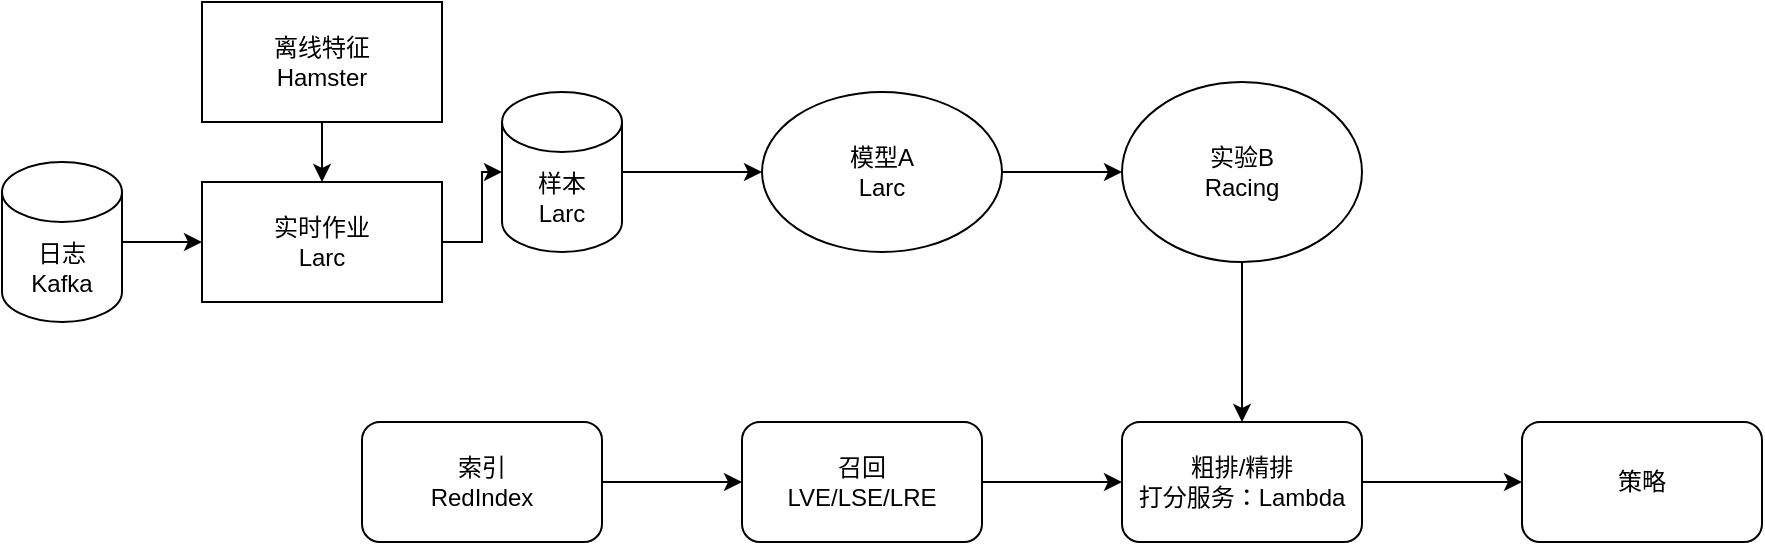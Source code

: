 <mxfile version="25.0.3">
  <diagram name="Page-1" id="4ohithZJhYFy9gZGZG-m">
    <mxGraphModel dx="1876" dy="650" grid="1" gridSize="10" guides="1" tooltips="1" connect="1" arrows="1" fold="1" page="1" pageScale="1" pageWidth="850" pageHeight="1100" math="0" shadow="0">
      <root>
        <mxCell id="0" />
        <mxCell id="1" parent="0" />
        <mxCell id="nGSwjGivShMAEDOQnhm3-12" value="" style="edgeStyle=orthogonalEdgeStyle;rounded=0;orthogonalLoop=1;jettySize=auto;html=1;" edge="1" parent="1" source="nGSwjGivShMAEDOQnhm3-5" target="nGSwjGivShMAEDOQnhm3-6">
          <mxGeometry relative="1" as="geometry" />
        </mxCell>
        <mxCell id="nGSwjGivShMAEDOQnhm3-5" value="索引&lt;div&gt;RedIndex&lt;/div&gt;" style="rounded=1;whiteSpace=wrap;html=1;" vertex="1" parent="1">
          <mxGeometry x="150" y="320" width="120" height="60" as="geometry" />
        </mxCell>
        <mxCell id="nGSwjGivShMAEDOQnhm3-13" value="" style="edgeStyle=orthogonalEdgeStyle;rounded=0;orthogonalLoop=1;jettySize=auto;html=1;" edge="1" parent="1" source="nGSwjGivShMAEDOQnhm3-6" target="nGSwjGivShMAEDOQnhm3-7">
          <mxGeometry relative="1" as="geometry" />
        </mxCell>
        <mxCell id="nGSwjGivShMAEDOQnhm3-6" value="召回&lt;div&gt;LVE/LSE/LRE&lt;/div&gt;" style="rounded=1;whiteSpace=wrap;html=1;" vertex="1" parent="1">
          <mxGeometry x="340" y="320" width="120" height="60" as="geometry" />
        </mxCell>
        <mxCell id="nGSwjGivShMAEDOQnhm3-14" value="" style="edgeStyle=orthogonalEdgeStyle;rounded=0;orthogonalLoop=1;jettySize=auto;html=1;" edge="1" parent="1" source="nGSwjGivShMAEDOQnhm3-7">
          <mxGeometry relative="1" as="geometry">
            <mxPoint x="730" y="350" as="targetPoint" />
          </mxGeometry>
        </mxCell>
        <mxCell id="nGSwjGivShMAEDOQnhm3-7" value="粗排/精排&lt;div&gt;打分服务：Lambda&lt;/div&gt;" style="rounded=1;whiteSpace=wrap;html=1;" vertex="1" parent="1">
          <mxGeometry x="530" y="320" width="120" height="60" as="geometry" />
        </mxCell>
        <mxCell id="nGSwjGivShMAEDOQnhm3-9" value="策略" style="rounded=1;whiteSpace=wrap;html=1;" vertex="1" parent="1">
          <mxGeometry x="730" y="320" width="120" height="60" as="geometry" />
        </mxCell>
        <mxCell id="nGSwjGivShMAEDOQnhm3-18" value="" style="edgeStyle=orthogonalEdgeStyle;rounded=0;orthogonalLoop=1;jettySize=auto;html=1;" edge="1" parent="1" source="nGSwjGivShMAEDOQnhm3-10" target="nGSwjGivShMAEDOQnhm3-11">
          <mxGeometry relative="1" as="geometry" />
        </mxCell>
        <mxCell id="nGSwjGivShMAEDOQnhm3-10" value="模型A&lt;div&gt;Larc&lt;/div&gt;" style="ellipse;whiteSpace=wrap;html=1;" vertex="1" parent="1">
          <mxGeometry x="350" y="155" width="120" height="80" as="geometry" />
        </mxCell>
        <mxCell id="nGSwjGivShMAEDOQnhm3-11" value="实验B&lt;div&gt;Racing&lt;/div&gt;" style="ellipse;whiteSpace=wrap;html=1;" vertex="1" parent="1">
          <mxGeometry x="530" y="150" width="120" height="90" as="geometry" />
        </mxCell>
        <mxCell id="nGSwjGivShMAEDOQnhm3-16" value="" style="endArrow=classic;html=1;rounded=0;exitX=0.5;exitY=1;exitDx=0;exitDy=0;entryX=0.5;entryY=0;entryDx=0;entryDy=0;" edge="1" parent="1" source="nGSwjGivShMAEDOQnhm3-11" target="nGSwjGivShMAEDOQnhm3-7">
          <mxGeometry width="50" height="50" relative="1" as="geometry">
            <mxPoint x="500" y="170" as="sourcePoint" />
            <mxPoint x="550" y="120" as="targetPoint" />
          </mxGeometry>
        </mxCell>
        <mxCell id="nGSwjGivShMAEDOQnhm3-21" value="" style="edgeStyle=orthogonalEdgeStyle;rounded=0;orthogonalLoop=1;jettySize=auto;html=1;" edge="1" parent="1" source="nGSwjGivShMAEDOQnhm3-20" target="nGSwjGivShMAEDOQnhm3-10">
          <mxGeometry relative="1" as="geometry" />
        </mxCell>
        <mxCell id="nGSwjGivShMAEDOQnhm3-20" value="样本&lt;div&gt;Larc&lt;/div&gt;" style="shape=cylinder3;whiteSpace=wrap;html=1;boundedLbl=1;backgroundOutline=1;size=15;" vertex="1" parent="1">
          <mxGeometry x="220" y="155" width="60" height="80" as="geometry" />
        </mxCell>
        <mxCell id="nGSwjGivShMAEDOQnhm3-26" value="" style="edgeStyle=orthogonalEdgeStyle;rounded=0;orthogonalLoop=1;jettySize=auto;html=1;" edge="1" parent="1" source="nGSwjGivShMAEDOQnhm3-23" target="nGSwjGivShMAEDOQnhm3-24">
          <mxGeometry relative="1" as="geometry" />
        </mxCell>
        <mxCell id="nGSwjGivShMAEDOQnhm3-23" value="离线特征&lt;div&gt;Hamster&lt;/div&gt;" style="rounded=0;whiteSpace=wrap;html=1;" vertex="1" parent="1">
          <mxGeometry x="70" y="110" width="120" height="60" as="geometry" />
        </mxCell>
        <mxCell id="nGSwjGivShMAEDOQnhm3-25" value="" style="edgeStyle=orthogonalEdgeStyle;rounded=0;orthogonalLoop=1;jettySize=auto;html=1;" edge="1" parent="1" source="nGSwjGivShMAEDOQnhm3-24" target="nGSwjGivShMAEDOQnhm3-20">
          <mxGeometry relative="1" as="geometry" />
        </mxCell>
        <mxCell id="nGSwjGivShMAEDOQnhm3-24" value="实时作业&lt;div&gt;Larc&lt;/div&gt;" style="rounded=0;whiteSpace=wrap;html=1;" vertex="1" parent="1">
          <mxGeometry x="70" y="200" width="120" height="60" as="geometry" />
        </mxCell>
        <mxCell id="nGSwjGivShMAEDOQnhm3-28" value="" style="edgeStyle=orthogonalEdgeStyle;rounded=0;orthogonalLoop=1;jettySize=auto;html=1;" edge="1" parent="1" source="nGSwjGivShMAEDOQnhm3-27" target="nGSwjGivShMAEDOQnhm3-24">
          <mxGeometry relative="1" as="geometry" />
        </mxCell>
        <mxCell id="nGSwjGivShMAEDOQnhm3-27" value="日志&lt;div&gt;Kafka&lt;/div&gt;" style="shape=cylinder3;whiteSpace=wrap;html=1;boundedLbl=1;backgroundOutline=1;size=15;" vertex="1" parent="1">
          <mxGeometry x="-30" y="190" width="60" height="80" as="geometry" />
        </mxCell>
      </root>
    </mxGraphModel>
  </diagram>
</mxfile>
